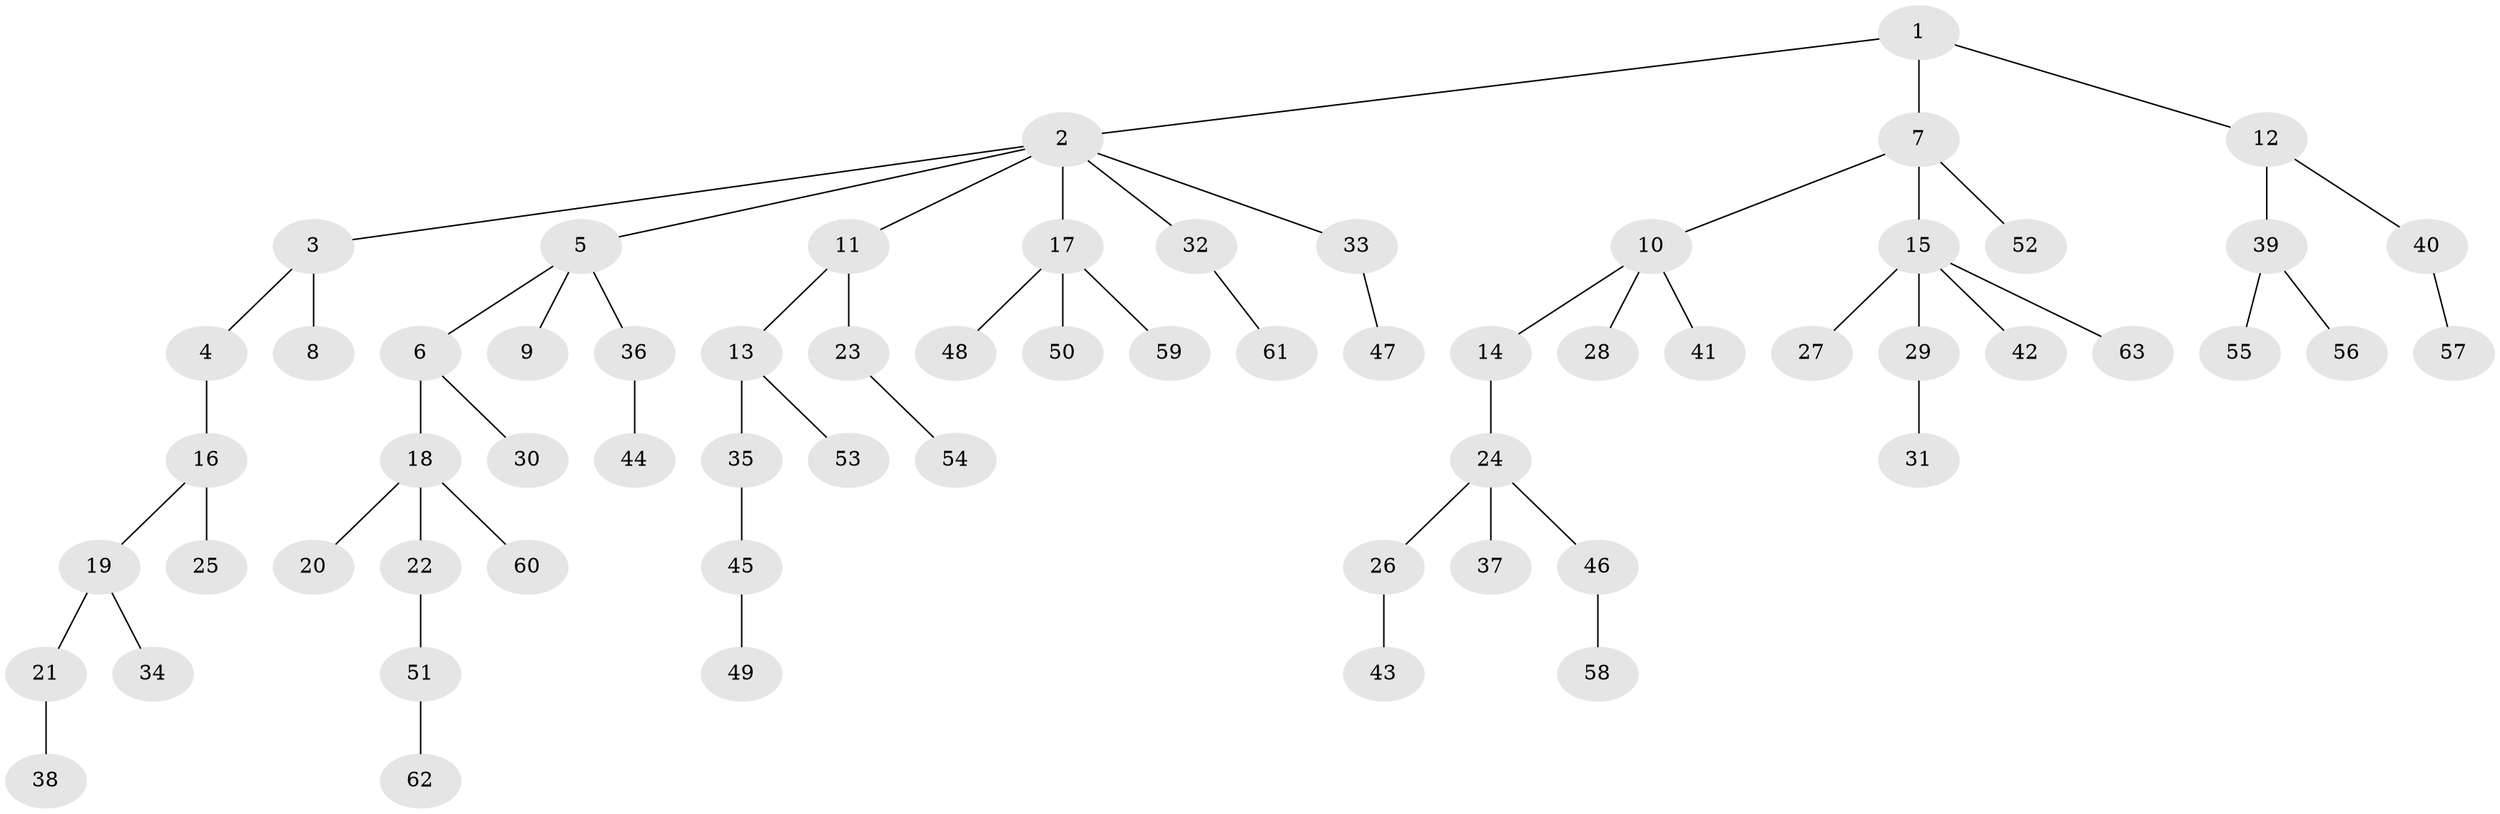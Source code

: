 // Generated by graph-tools (version 1.1) at 2025/36/03/09/25 02:36:42]
// undirected, 63 vertices, 62 edges
graph export_dot {
graph [start="1"]
  node [color=gray90,style=filled];
  1;
  2;
  3;
  4;
  5;
  6;
  7;
  8;
  9;
  10;
  11;
  12;
  13;
  14;
  15;
  16;
  17;
  18;
  19;
  20;
  21;
  22;
  23;
  24;
  25;
  26;
  27;
  28;
  29;
  30;
  31;
  32;
  33;
  34;
  35;
  36;
  37;
  38;
  39;
  40;
  41;
  42;
  43;
  44;
  45;
  46;
  47;
  48;
  49;
  50;
  51;
  52;
  53;
  54;
  55;
  56;
  57;
  58;
  59;
  60;
  61;
  62;
  63;
  1 -- 2;
  1 -- 7;
  1 -- 12;
  2 -- 3;
  2 -- 5;
  2 -- 11;
  2 -- 17;
  2 -- 32;
  2 -- 33;
  3 -- 4;
  3 -- 8;
  4 -- 16;
  5 -- 6;
  5 -- 9;
  5 -- 36;
  6 -- 18;
  6 -- 30;
  7 -- 10;
  7 -- 15;
  7 -- 52;
  10 -- 14;
  10 -- 28;
  10 -- 41;
  11 -- 13;
  11 -- 23;
  12 -- 39;
  12 -- 40;
  13 -- 35;
  13 -- 53;
  14 -- 24;
  15 -- 27;
  15 -- 29;
  15 -- 42;
  15 -- 63;
  16 -- 19;
  16 -- 25;
  17 -- 48;
  17 -- 50;
  17 -- 59;
  18 -- 20;
  18 -- 22;
  18 -- 60;
  19 -- 21;
  19 -- 34;
  21 -- 38;
  22 -- 51;
  23 -- 54;
  24 -- 26;
  24 -- 37;
  24 -- 46;
  26 -- 43;
  29 -- 31;
  32 -- 61;
  33 -- 47;
  35 -- 45;
  36 -- 44;
  39 -- 55;
  39 -- 56;
  40 -- 57;
  45 -- 49;
  46 -- 58;
  51 -- 62;
}
